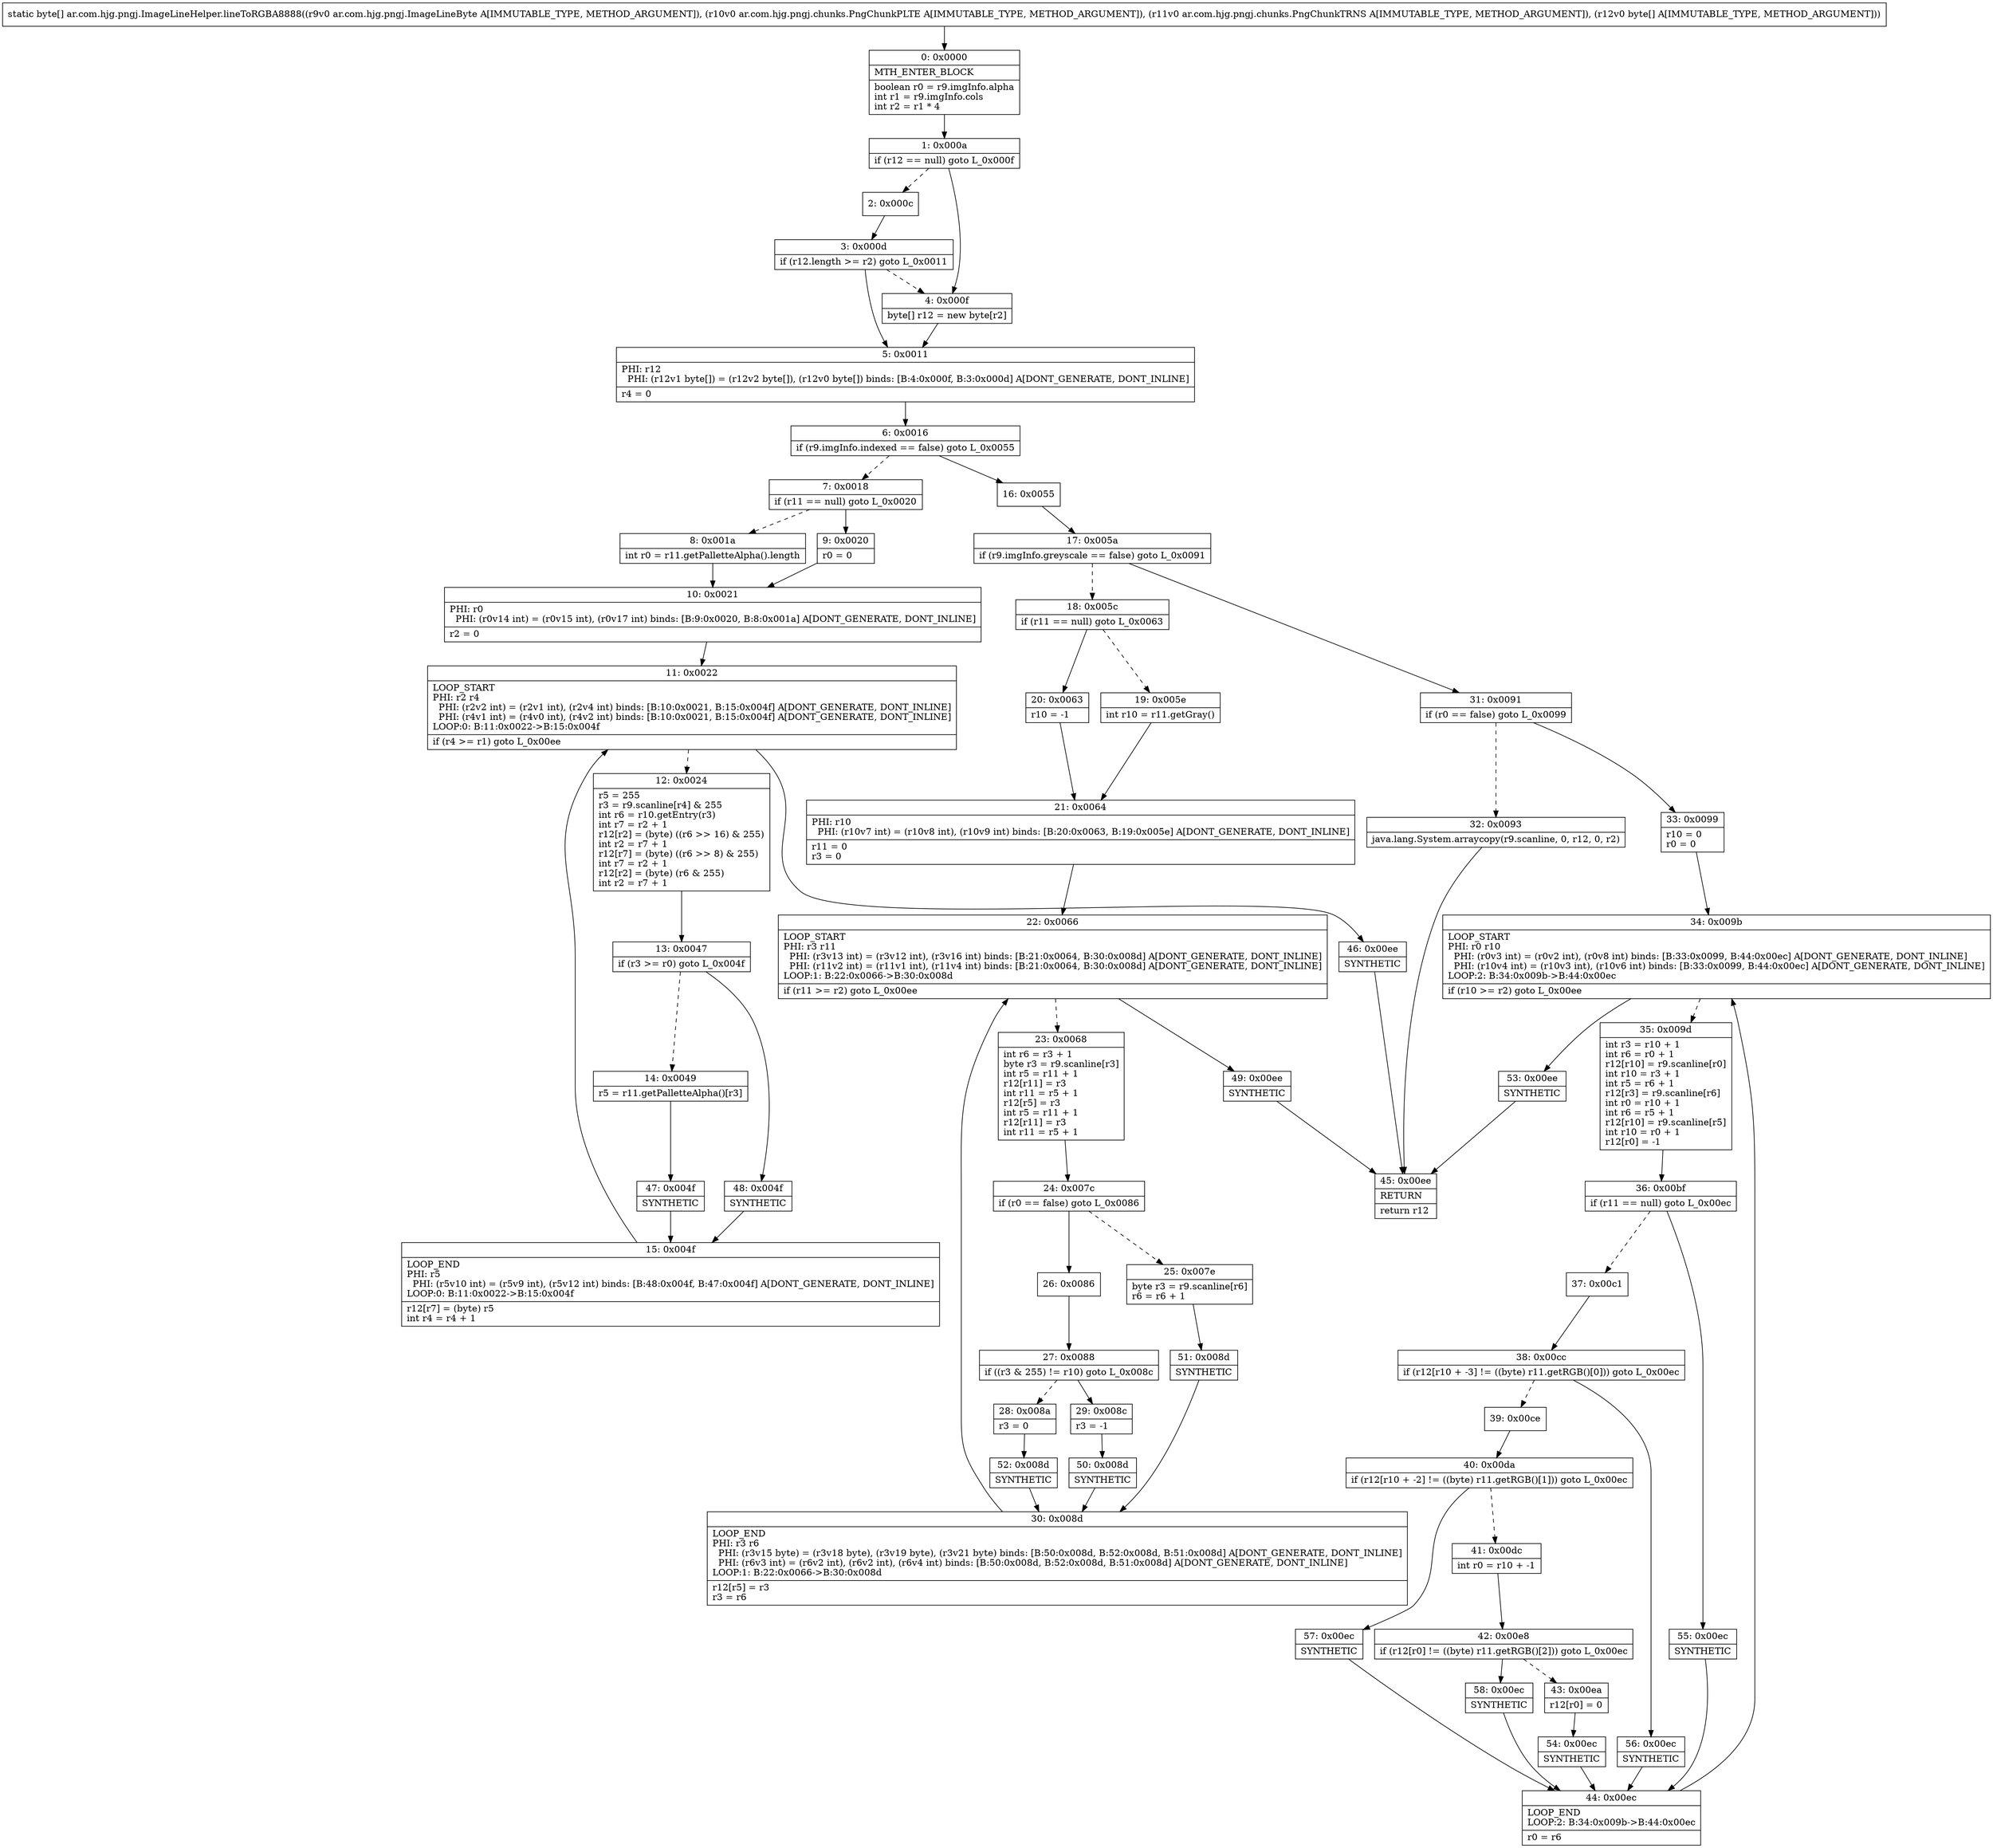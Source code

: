 digraph "CFG forar.com.hjg.pngj.ImageLineHelper.lineToRGBA8888(Lar\/com\/hjg\/pngj\/ImageLineByte;Lar\/com\/hjg\/pngj\/chunks\/PngChunkPLTE;Lar\/com\/hjg\/pngj\/chunks\/PngChunkTRNS;[B)[B" {
Node_0 [shape=record,label="{0\:\ 0x0000|MTH_ENTER_BLOCK\l|boolean r0 = r9.imgInfo.alpha\lint r1 = r9.imgInfo.cols\lint r2 = r1 * 4\l}"];
Node_1 [shape=record,label="{1\:\ 0x000a|if (r12 == null) goto L_0x000f\l}"];
Node_2 [shape=record,label="{2\:\ 0x000c}"];
Node_3 [shape=record,label="{3\:\ 0x000d|if (r12.length \>= r2) goto L_0x0011\l}"];
Node_4 [shape=record,label="{4\:\ 0x000f|byte[] r12 = new byte[r2]\l}"];
Node_5 [shape=record,label="{5\:\ 0x0011|PHI: r12 \l  PHI: (r12v1 byte[]) = (r12v2 byte[]), (r12v0 byte[]) binds: [B:4:0x000f, B:3:0x000d] A[DONT_GENERATE, DONT_INLINE]\l|r4 = 0\l}"];
Node_6 [shape=record,label="{6\:\ 0x0016|if (r9.imgInfo.indexed == false) goto L_0x0055\l}"];
Node_7 [shape=record,label="{7\:\ 0x0018|if (r11 == null) goto L_0x0020\l}"];
Node_8 [shape=record,label="{8\:\ 0x001a|int r0 = r11.getPalletteAlpha().length\l}"];
Node_9 [shape=record,label="{9\:\ 0x0020|r0 = 0\l}"];
Node_10 [shape=record,label="{10\:\ 0x0021|PHI: r0 \l  PHI: (r0v14 int) = (r0v15 int), (r0v17 int) binds: [B:9:0x0020, B:8:0x001a] A[DONT_GENERATE, DONT_INLINE]\l|r2 = 0\l}"];
Node_11 [shape=record,label="{11\:\ 0x0022|LOOP_START\lPHI: r2 r4 \l  PHI: (r2v2 int) = (r2v1 int), (r2v4 int) binds: [B:10:0x0021, B:15:0x004f] A[DONT_GENERATE, DONT_INLINE]\l  PHI: (r4v1 int) = (r4v0 int), (r4v2 int) binds: [B:10:0x0021, B:15:0x004f] A[DONT_GENERATE, DONT_INLINE]\lLOOP:0: B:11:0x0022\-\>B:15:0x004f\l|if (r4 \>= r1) goto L_0x00ee\l}"];
Node_12 [shape=record,label="{12\:\ 0x0024|r5 = 255\lr3 = r9.scanline[r4] & 255\lint r6 = r10.getEntry(r3)\lint r7 = r2 + 1\lr12[r2] = (byte) ((r6 \>\> 16) & 255)\lint r2 = r7 + 1\lr12[r7] = (byte) ((r6 \>\> 8) & 255)\lint r7 = r2 + 1\lr12[r2] = (byte) (r6 & 255)\lint r2 = r7 + 1\l}"];
Node_13 [shape=record,label="{13\:\ 0x0047|if (r3 \>= r0) goto L_0x004f\l}"];
Node_14 [shape=record,label="{14\:\ 0x0049|r5 = r11.getPalletteAlpha()[r3]\l}"];
Node_15 [shape=record,label="{15\:\ 0x004f|LOOP_END\lPHI: r5 \l  PHI: (r5v10 int) = (r5v9 int), (r5v12 int) binds: [B:48:0x004f, B:47:0x004f] A[DONT_GENERATE, DONT_INLINE]\lLOOP:0: B:11:0x0022\-\>B:15:0x004f\l|r12[r7] = (byte) r5\lint r4 = r4 + 1\l}"];
Node_16 [shape=record,label="{16\:\ 0x0055}"];
Node_17 [shape=record,label="{17\:\ 0x005a|if (r9.imgInfo.greyscale == false) goto L_0x0091\l}"];
Node_18 [shape=record,label="{18\:\ 0x005c|if (r11 == null) goto L_0x0063\l}"];
Node_19 [shape=record,label="{19\:\ 0x005e|int r10 = r11.getGray()\l}"];
Node_20 [shape=record,label="{20\:\ 0x0063|r10 = \-1\l}"];
Node_21 [shape=record,label="{21\:\ 0x0064|PHI: r10 \l  PHI: (r10v7 int) = (r10v8 int), (r10v9 int) binds: [B:20:0x0063, B:19:0x005e] A[DONT_GENERATE, DONT_INLINE]\l|r11 = 0\lr3 = 0\l}"];
Node_22 [shape=record,label="{22\:\ 0x0066|LOOP_START\lPHI: r3 r11 \l  PHI: (r3v13 int) = (r3v12 int), (r3v16 int) binds: [B:21:0x0064, B:30:0x008d] A[DONT_GENERATE, DONT_INLINE]\l  PHI: (r11v2 int) = (r11v1 int), (r11v4 int) binds: [B:21:0x0064, B:30:0x008d] A[DONT_GENERATE, DONT_INLINE]\lLOOP:1: B:22:0x0066\-\>B:30:0x008d\l|if (r11 \>= r2) goto L_0x00ee\l}"];
Node_23 [shape=record,label="{23\:\ 0x0068|int r6 = r3 + 1\lbyte r3 = r9.scanline[r3]\lint r5 = r11 + 1\lr12[r11] = r3\lint r11 = r5 + 1\lr12[r5] = r3\lint r5 = r11 + 1\lr12[r11] = r3\lint r11 = r5 + 1\l}"];
Node_24 [shape=record,label="{24\:\ 0x007c|if (r0 == false) goto L_0x0086\l}"];
Node_25 [shape=record,label="{25\:\ 0x007e|byte r3 = r9.scanline[r6]\lr6 = r6 + 1\l}"];
Node_26 [shape=record,label="{26\:\ 0x0086}"];
Node_27 [shape=record,label="{27\:\ 0x0088|if ((r3 & 255) != r10) goto L_0x008c\l}"];
Node_28 [shape=record,label="{28\:\ 0x008a|r3 = 0\l}"];
Node_29 [shape=record,label="{29\:\ 0x008c|r3 = \-1\l}"];
Node_30 [shape=record,label="{30\:\ 0x008d|LOOP_END\lPHI: r3 r6 \l  PHI: (r3v15 byte) = (r3v18 byte), (r3v19 byte), (r3v21 byte) binds: [B:50:0x008d, B:52:0x008d, B:51:0x008d] A[DONT_GENERATE, DONT_INLINE]\l  PHI: (r6v3 int) = (r6v2 int), (r6v2 int), (r6v4 int) binds: [B:50:0x008d, B:52:0x008d, B:51:0x008d] A[DONT_GENERATE, DONT_INLINE]\lLOOP:1: B:22:0x0066\-\>B:30:0x008d\l|r12[r5] = r3\lr3 = r6\l}"];
Node_31 [shape=record,label="{31\:\ 0x0091|if (r0 == false) goto L_0x0099\l}"];
Node_32 [shape=record,label="{32\:\ 0x0093|java.lang.System.arraycopy(r9.scanline, 0, r12, 0, r2)\l}"];
Node_33 [shape=record,label="{33\:\ 0x0099|r10 = 0\lr0 = 0\l}"];
Node_34 [shape=record,label="{34\:\ 0x009b|LOOP_START\lPHI: r0 r10 \l  PHI: (r0v3 int) = (r0v2 int), (r0v8 int) binds: [B:33:0x0099, B:44:0x00ec] A[DONT_GENERATE, DONT_INLINE]\l  PHI: (r10v4 int) = (r10v3 int), (r10v6 int) binds: [B:33:0x0099, B:44:0x00ec] A[DONT_GENERATE, DONT_INLINE]\lLOOP:2: B:34:0x009b\-\>B:44:0x00ec\l|if (r10 \>= r2) goto L_0x00ee\l}"];
Node_35 [shape=record,label="{35\:\ 0x009d|int r3 = r10 + 1\lint r6 = r0 + 1\lr12[r10] = r9.scanline[r0]\lint r10 = r3 + 1\lint r5 = r6 + 1\lr12[r3] = r9.scanline[r6]\lint r0 = r10 + 1\lint r6 = r5 + 1\lr12[r10] = r9.scanline[r5]\lint r10 = r0 + 1\lr12[r0] = \-1\l}"];
Node_36 [shape=record,label="{36\:\ 0x00bf|if (r11 == null) goto L_0x00ec\l}"];
Node_37 [shape=record,label="{37\:\ 0x00c1}"];
Node_38 [shape=record,label="{38\:\ 0x00cc|if (r12[r10 + \-3] != ((byte) r11.getRGB()[0])) goto L_0x00ec\l}"];
Node_39 [shape=record,label="{39\:\ 0x00ce}"];
Node_40 [shape=record,label="{40\:\ 0x00da|if (r12[r10 + \-2] != ((byte) r11.getRGB()[1])) goto L_0x00ec\l}"];
Node_41 [shape=record,label="{41\:\ 0x00dc|int r0 = r10 + \-1\l}"];
Node_42 [shape=record,label="{42\:\ 0x00e8|if (r12[r0] != ((byte) r11.getRGB()[2])) goto L_0x00ec\l}"];
Node_43 [shape=record,label="{43\:\ 0x00ea|r12[r0] = 0\l}"];
Node_44 [shape=record,label="{44\:\ 0x00ec|LOOP_END\lLOOP:2: B:34:0x009b\-\>B:44:0x00ec\l|r0 = r6\l}"];
Node_45 [shape=record,label="{45\:\ 0x00ee|RETURN\l|return r12\l}"];
Node_46 [shape=record,label="{46\:\ 0x00ee|SYNTHETIC\l}"];
Node_47 [shape=record,label="{47\:\ 0x004f|SYNTHETIC\l}"];
Node_48 [shape=record,label="{48\:\ 0x004f|SYNTHETIC\l}"];
Node_49 [shape=record,label="{49\:\ 0x00ee|SYNTHETIC\l}"];
Node_50 [shape=record,label="{50\:\ 0x008d|SYNTHETIC\l}"];
Node_51 [shape=record,label="{51\:\ 0x008d|SYNTHETIC\l}"];
Node_52 [shape=record,label="{52\:\ 0x008d|SYNTHETIC\l}"];
Node_53 [shape=record,label="{53\:\ 0x00ee|SYNTHETIC\l}"];
Node_54 [shape=record,label="{54\:\ 0x00ec|SYNTHETIC\l}"];
Node_55 [shape=record,label="{55\:\ 0x00ec|SYNTHETIC\l}"];
Node_56 [shape=record,label="{56\:\ 0x00ec|SYNTHETIC\l}"];
Node_57 [shape=record,label="{57\:\ 0x00ec|SYNTHETIC\l}"];
Node_58 [shape=record,label="{58\:\ 0x00ec|SYNTHETIC\l}"];
MethodNode[shape=record,label="{static byte[] ar.com.hjg.pngj.ImageLineHelper.lineToRGBA8888((r9v0 ar.com.hjg.pngj.ImageLineByte A[IMMUTABLE_TYPE, METHOD_ARGUMENT]), (r10v0 ar.com.hjg.pngj.chunks.PngChunkPLTE A[IMMUTABLE_TYPE, METHOD_ARGUMENT]), (r11v0 ar.com.hjg.pngj.chunks.PngChunkTRNS A[IMMUTABLE_TYPE, METHOD_ARGUMENT]), (r12v0 byte[] A[IMMUTABLE_TYPE, METHOD_ARGUMENT])) }"];
MethodNode -> Node_0;
Node_0 -> Node_1;
Node_1 -> Node_2[style=dashed];
Node_1 -> Node_4;
Node_2 -> Node_3;
Node_3 -> Node_4[style=dashed];
Node_3 -> Node_5;
Node_4 -> Node_5;
Node_5 -> Node_6;
Node_6 -> Node_7[style=dashed];
Node_6 -> Node_16;
Node_7 -> Node_8[style=dashed];
Node_7 -> Node_9;
Node_8 -> Node_10;
Node_9 -> Node_10;
Node_10 -> Node_11;
Node_11 -> Node_12[style=dashed];
Node_11 -> Node_46;
Node_12 -> Node_13;
Node_13 -> Node_14[style=dashed];
Node_13 -> Node_48;
Node_14 -> Node_47;
Node_15 -> Node_11;
Node_16 -> Node_17;
Node_17 -> Node_18[style=dashed];
Node_17 -> Node_31;
Node_18 -> Node_19[style=dashed];
Node_18 -> Node_20;
Node_19 -> Node_21;
Node_20 -> Node_21;
Node_21 -> Node_22;
Node_22 -> Node_23[style=dashed];
Node_22 -> Node_49;
Node_23 -> Node_24;
Node_24 -> Node_25[style=dashed];
Node_24 -> Node_26;
Node_25 -> Node_51;
Node_26 -> Node_27;
Node_27 -> Node_28[style=dashed];
Node_27 -> Node_29;
Node_28 -> Node_52;
Node_29 -> Node_50;
Node_30 -> Node_22;
Node_31 -> Node_32[style=dashed];
Node_31 -> Node_33;
Node_32 -> Node_45;
Node_33 -> Node_34;
Node_34 -> Node_35[style=dashed];
Node_34 -> Node_53;
Node_35 -> Node_36;
Node_36 -> Node_37[style=dashed];
Node_36 -> Node_55;
Node_37 -> Node_38;
Node_38 -> Node_39[style=dashed];
Node_38 -> Node_56;
Node_39 -> Node_40;
Node_40 -> Node_41[style=dashed];
Node_40 -> Node_57;
Node_41 -> Node_42;
Node_42 -> Node_43[style=dashed];
Node_42 -> Node_58;
Node_43 -> Node_54;
Node_44 -> Node_34;
Node_46 -> Node_45;
Node_47 -> Node_15;
Node_48 -> Node_15;
Node_49 -> Node_45;
Node_50 -> Node_30;
Node_51 -> Node_30;
Node_52 -> Node_30;
Node_53 -> Node_45;
Node_54 -> Node_44;
Node_55 -> Node_44;
Node_56 -> Node_44;
Node_57 -> Node_44;
Node_58 -> Node_44;
}

